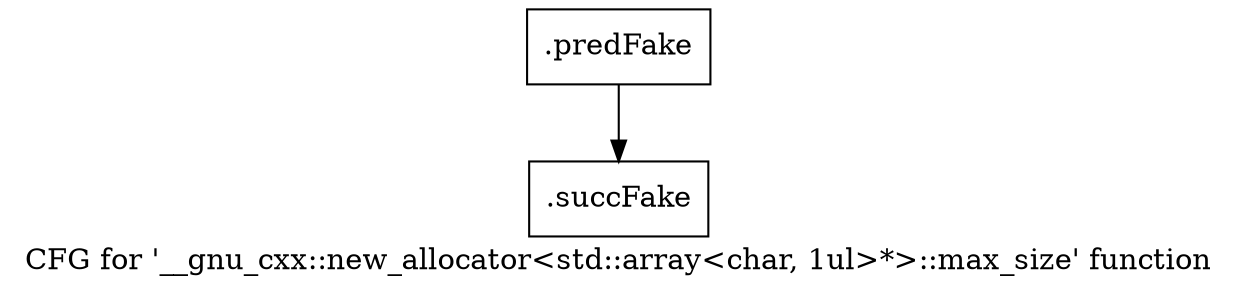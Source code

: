 digraph "CFG for '__gnu_cxx::new_allocator\<std::array\<char, 1ul\>*\>::max_size' function" {
	label="CFG for '__gnu_cxx::new_allocator\<std::array\<char, 1ul\>*\>::max_size' function";

	Node0x52125f0 [shape=record,filename="",linenumber="",label="{.predFake}"];
	Node0x52125f0 -> Node0x52d0850[ callList="" memoryops="" filename="/home/akhilkushe/Xilinx/Vitis_HLS/2021.2/tps/lnx64/gcc-6.2.0/lib/gcc/x86_64-pc-linux-gnu/6.2.0/../../../../include/c++/6.2.0/ext/new_allocator.h" execusionnum="1"];
	Node0x52d0850 [shape=record,filename="/home/akhilkushe/Xilinx/Vitis_HLS/2021.2/tps/lnx64/gcc-6.2.0/lib/gcc/x86_64-pc-linux-gnu/6.2.0/../../../../include/c++/6.2.0/ext/new_allocator.h",linenumber="114",label="{.succFake}"];
}
